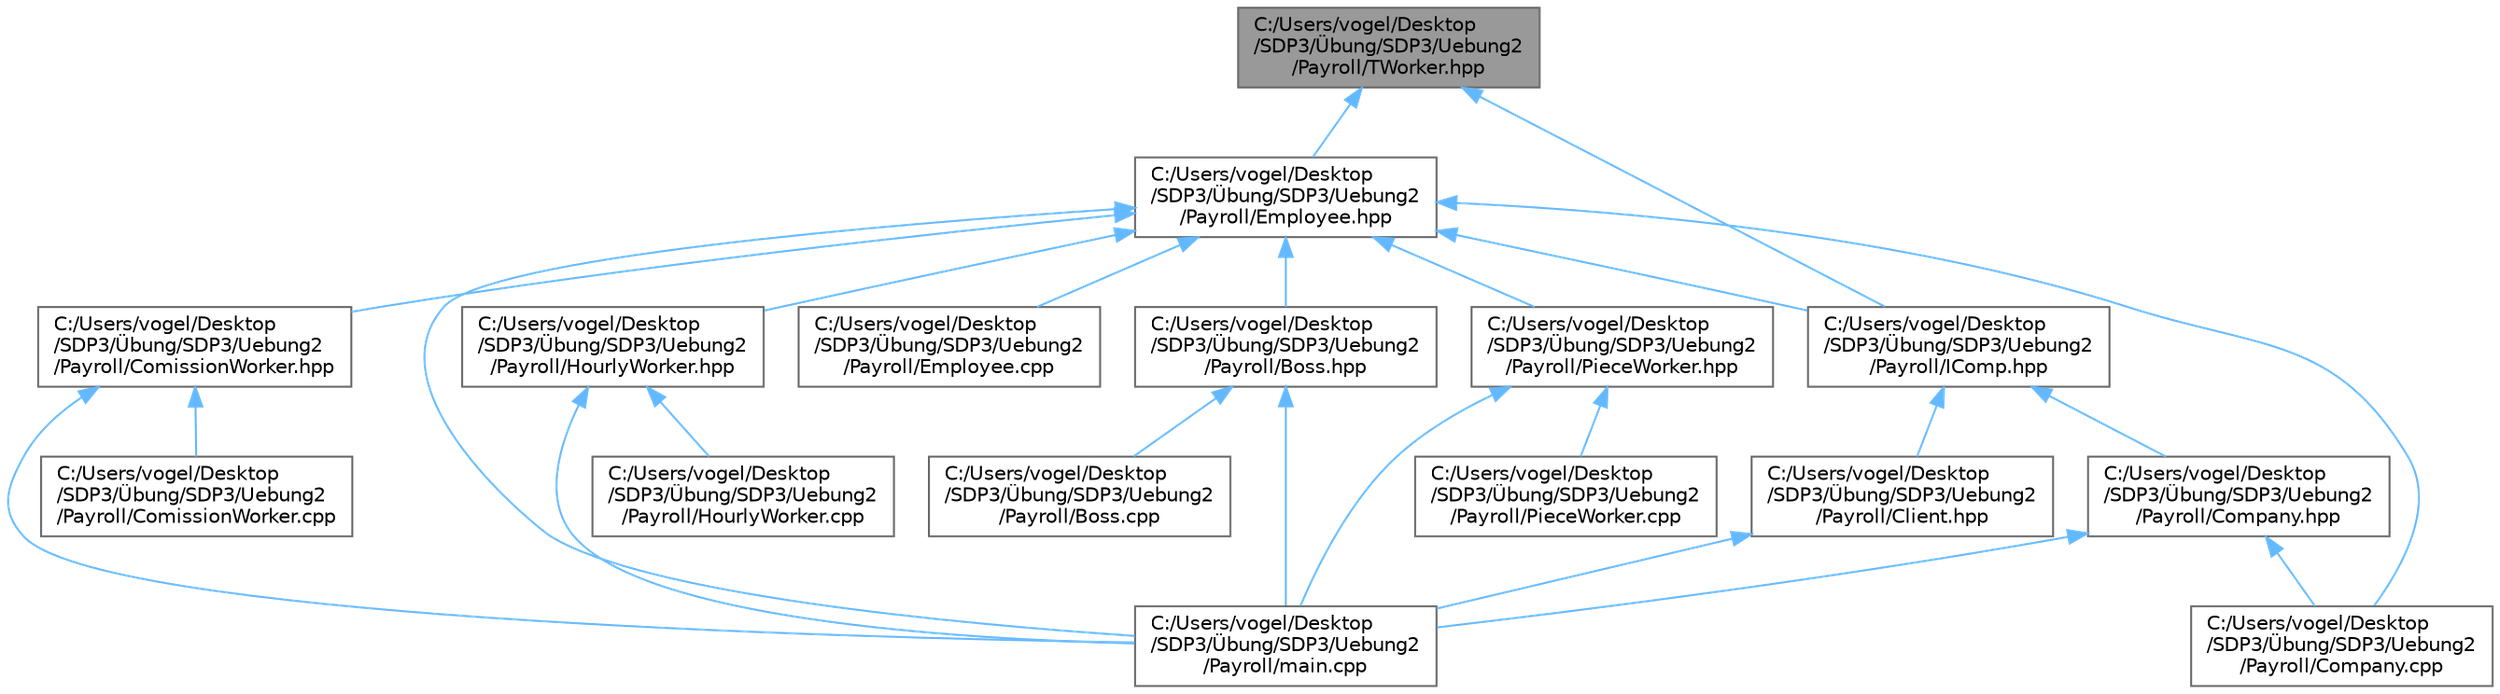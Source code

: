 digraph "C:/Users/vogel/Desktop/SDP3/Übung/SDP3/Uebung2/Payroll/TWorker.hpp"
{
 // LATEX_PDF_SIZE
  bgcolor="transparent";
  edge [fontname=Helvetica,fontsize=10,labelfontname=Helvetica,labelfontsize=10];
  node [fontname=Helvetica,fontsize=10,shape=box,height=0.2,width=0.4];
  Node1 [id="Node000001",label="C:/Users/vogel/Desktop\l/SDP3/Übung/SDP3/Uebung2\l/Payroll/TWorker.hpp",height=0.2,width=0.4,color="gray40", fillcolor="grey60", style="filled", fontcolor="black",tooltip="Enum for indicating the worker Type."];
  Node1 -> Node2 [id="edge1_Node000001_Node000002",dir="back",color="steelblue1",style="solid",tooltip=" "];
  Node2 [id="Node000002",label="C:/Users/vogel/Desktop\l/SDP3/Übung/SDP3/Uebung2\l/Payroll/Employee.hpp",height=0.2,width=0.4,color="grey40", fillcolor="white", style="filled",URL="$_employee_8hpp.html",tooltip="Abstract Class for constructing Employees of all types."];
  Node2 -> Node3 [id="edge2_Node000002_Node000003",dir="back",color="steelblue1",style="solid",tooltip=" "];
  Node3 [id="Node000003",label="C:/Users/vogel/Desktop\l/SDP3/Übung/SDP3/Uebung2\l/Payroll/Boss.hpp",height=0.2,width=0.4,color="grey40", fillcolor="white", style="filled",URL="$_boss_8hpp.html",tooltip="Boss Class - inherits from Employee."];
  Node3 -> Node4 [id="edge3_Node000003_Node000004",dir="back",color="steelblue1",style="solid",tooltip=" "];
  Node4 [id="Node000004",label="C:/Users/vogel/Desktop\l/SDP3/Übung/SDP3/Uebung2\l/Payroll/Boss.cpp",height=0.2,width=0.4,color="grey40", fillcolor="white", style="filled",URL="$_boss_8cpp.html",tooltip="Boss Class - inherits from Employee."];
  Node3 -> Node5 [id="edge4_Node000003_Node000005",dir="back",color="steelblue1",style="solid",tooltip=" "];
  Node5 [id="Node000005",label="C:/Users/vogel/Desktop\l/SDP3/Übung/SDP3/Uebung2\l/Payroll/main.cpp",height=0.2,width=0.4,color="grey40", fillcolor="white", style="filled",URL="$main_8cpp.html",tooltip="Testdriver for the Company."];
  Node2 -> Node6 [id="edge5_Node000002_Node000006",dir="back",color="steelblue1",style="solid",tooltip=" "];
  Node6 [id="Node000006",label="C:/Users/vogel/Desktop\l/SDP3/Übung/SDP3/Uebung2\l/Payroll/ComissionWorker.hpp",height=0.2,width=0.4,color="grey40", fillcolor="white", style="filled",URL="$_comission_worker_8hpp.html",tooltip="ComissionWorker Class - inherits from Employee."];
  Node6 -> Node7 [id="edge6_Node000006_Node000007",dir="back",color="steelblue1",style="solid",tooltip=" "];
  Node7 [id="Node000007",label="C:/Users/vogel/Desktop\l/SDP3/Übung/SDP3/Uebung2\l/Payroll/ComissionWorker.cpp",height=0.2,width=0.4,color="grey40", fillcolor="white", style="filled",URL="$_comission_worker_8cpp.html",tooltip="ComissionWorker Class - inherits from Employee."];
  Node6 -> Node5 [id="edge7_Node000006_Node000005",dir="back",color="steelblue1",style="solid",tooltip=" "];
  Node2 -> Node8 [id="edge8_Node000002_Node000008",dir="back",color="steelblue1",style="solid",tooltip=" "];
  Node8 [id="Node000008",label="C:/Users/vogel/Desktop\l/SDP3/Übung/SDP3/Uebung2\l/Payroll/Company.cpp",height=0.2,width=0.4,color="grey40", fillcolor="white", style="filled",URL="$_company_8cpp.html",tooltip="Company that holds Employees and provides information about the."];
  Node2 -> Node9 [id="edge9_Node000002_Node000009",dir="back",color="steelblue1",style="solid",tooltip=" "];
  Node9 [id="Node000009",label="C:/Users/vogel/Desktop\l/SDP3/Übung/SDP3/Uebung2\l/Payroll/Employee.cpp",height=0.2,width=0.4,color="grey40", fillcolor="white", style="filled",URL="$_employee_8cpp.html",tooltip="Abstract Class for constructing Employees of all types."];
  Node2 -> Node10 [id="edge10_Node000002_Node000010",dir="back",color="steelblue1",style="solid",tooltip=" "];
  Node10 [id="Node000010",label="C:/Users/vogel/Desktop\l/SDP3/Übung/SDP3/Uebung2\l/Payroll/HourlyWorker.hpp",height=0.2,width=0.4,color="grey40", fillcolor="white", style="filled",URL="$_hourly_worker_8hpp.html",tooltip="HourlyWorker Class - Inherits from Employee."];
  Node10 -> Node11 [id="edge11_Node000010_Node000011",dir="back",color="steelblue1",style="solid",tooltip=" "];
  Node11 [id="Node000011",label="C:/Users/vogel/Desktop\l/SDP3/Übung/SDP3/Uebung2\l/Payroll/HourlyWorker.cpp",height=0.2,width=0.4,color="grey40", fillcolor="white", style="filled",URL="$_hourly_worker_8cpp.html",tooltip="HourlyWorker Class - Inherits from Employee."];
  Node10 -> Node5 [id="edge12_Node000010_Node000005",dir="back",color="steelblue1",style="solid",tooltip=" "];
  Node2 -> Node12 [id="edge13_Node000002_Node000012",dir="back",color="steelblue1",style="solid",tooltip=" "];
  Node12 [id="Node000012",label="C:/Users/vogel/Desktop\l/SDP3/Übung/SDP3/Uebung2\l/Payroll/IComp.hpp",height=0.2,width=0.4,color="grey40", fillcolor="white", style="filled",URL="$_i_comp_8hpp.html",tooltip="Interface which is implemented by the company and used by the client."];
  Node12 -> Node13 [id="edge14_Node000012_Node000013",dir="back",color="steelblue1",style="solid",tooltip=" "];
  Node13 [id="Node000013",label="C:/Users/vogel/Desktop\l/SDP3/Übung/SDP3/Uebung2\l/Payroll/Client.hpp",height=0.2,width=0.4,color="grey40", fillcolor="white", style="filled",URL="$_client_8hpp.html",tooltip="Client Class that uses the Class Company via the Interface IComp."];
  Node13 -> Node5 [id="edge15_Node000013_Node000005",dir="back",color="steelblue1",style="solid",tooltip=" "];
  Node12 -> Node14 [id="edge16_Node000012_Node000014",dir="back",color="steelblue1",style="solid",tooltip=" "];
  Node14 [id="Node000014",label="C:/Users/vogel/Desktop\l/SDP3/Übung/SDP3/Uebung2\l/Payroll/Company.hpp",height=0.2,width=0.4,color="grey40", fillcolor="white", style="filled",URL="$_company_8hpp.html",tooltip="Company that holds Employees and provides information about the."];
  Node14 -> Node8 [id="edge17_Node000014_Node000008",dir="back",color="steelblue1",style="solid",tooltip=" "];
  Node14 -> Node5 [id="edge18_Node000014_Node000005",dir="back",color="steelblue1",style="solid",tooltip=" "];
  Node2 -> Node15 [id="edge19_Node000002_Node000015",dir="back",color="steelblue1",style="solid",tooltip=" "];
  Node15 [id="Node000015",label="C:/Users/vogel/Desktop\l/SDP3/Übung/SDP3/Uebung2\l/Payroll/PieceWorker.hpp",height=0.2,width=0.4,color="grey40", fillcolor="white", style="filled",URL="$_piece_worker_8hpp.html",tooltip="PieceWorker Class - inherits from Employee."];
  Node15 -> Node16 [id="edge20_Node000015_Node000016",dir="back",color="steelblue1",style="solid",tooltip=" "];
  Node16 [id="Node000016",label="C:/Users/vogel/Desktop\l/SDP3/Übung/SDP3/Uebung2\l/Payroll/PieceWorker.cpp",height=0.2,width=0.4,color="grey40", fillcolor="white", style="filled",URL="$_piece_worker_8cpp.html",tooltip="PieceWorker Class - inherits from Employee."];
  Node15 -> Node5 [id="edge21_Node000015_Node000005",dir="back",color="steelblue1",style="solid",tooltip=" "];
  Node2 -> Node5 [id="edge22_Node000002_Node000005",dir="back",color="steelblue1",style="solid",tooltip=" "];
  Node1 -> Node12 [id="edge23_Node000001_Node000012",dir="back",color="steelblue1",style="solid",tooltip=" "];
}
